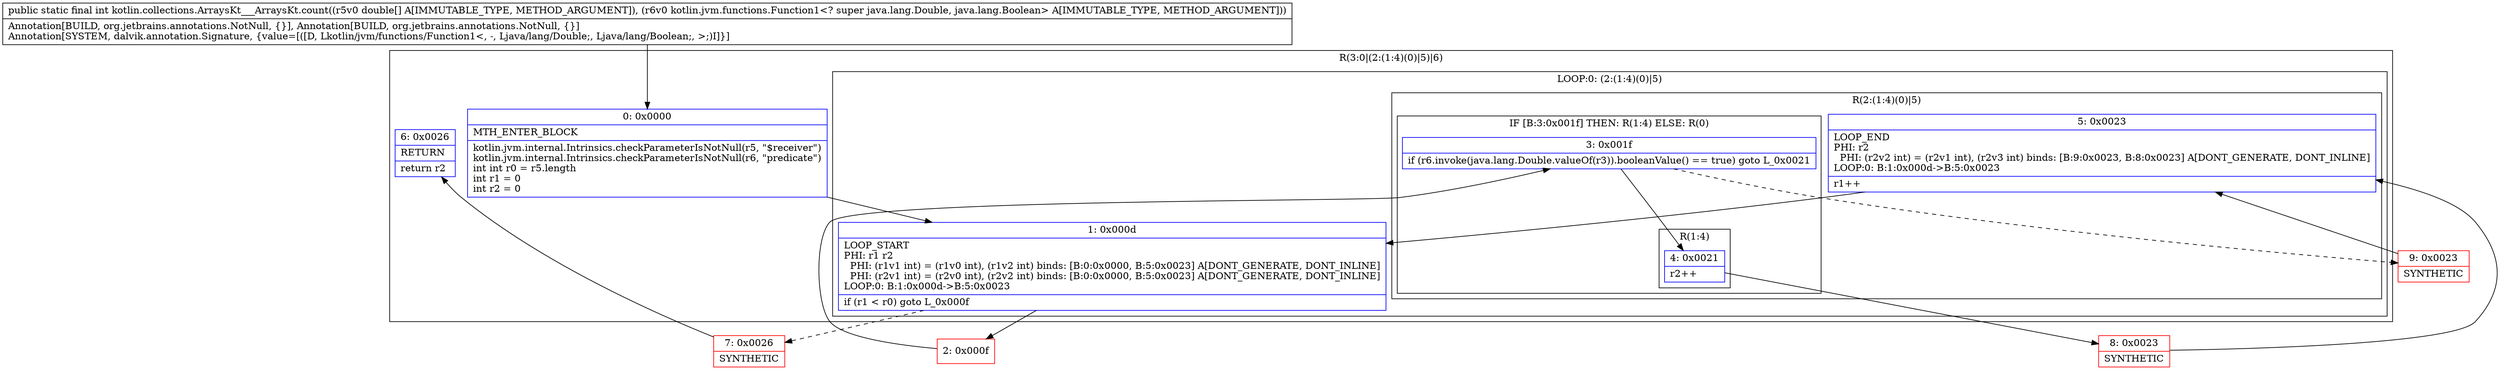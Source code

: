 digraph "CFG forkotlin.collections.ArraysKt___ArraysKt.count([DLkotlin\/jvm\/functions\/Function1;)I" {
subgraph cluster_Region_1355574992 {
label = "R(3:0|(2:(1:4)(0)|5)|6)";
node [shape=record,color=blue];
Node_0 [shape=record,label="{0\:\ 0x0000|MTH_ENTER_BLOCK\l|kotlin.jvm.internal.Intrinsics.checkParameterIsNotNull(r5, \"$receiver\")\lkotlin.jvm.internal.Intrinsics.checkParameterIsNotNull(r6, \"predicate\")\lint int r0 = r5.length\lint r1 = 0\lint r2 = 0\l}"];
subgraph cluster_LoopRegion_799414692 {
label = "LOOP:0: (2:(1:4)(0)|5)";
node [shape=record,color=blue];
Node_1 [shape=record,label="{1\:\ 0x000d|LOOP_START\lPHI: r1 r2 \l  PHI: (r1v1 int) = (r1v0 int), (r1v2 int) binds: [B:0:0x0000, B:5:0x0023] A[DONT_GENERATE, DONT_INLINE]\l  PHI: (r2v1 int) = (r2v0 int), (r2v2 int) binds: [B:0:0x0000, B:5:0x0023] A[DONT_GENERATE, DONT_INLINE]\lLOOP:0: B:1:0x000d\-\>B:5:0x0023\l|if (r1 \< r0) goto L_0x000f\l}"];
subgraph cluster_Region_989800339 {
label = "R(2:(1:4)(0)|5)";
node [shape=record,color=blue];
subgraph cluster_IfRegion_242721493 {
label = "IF [B:3:0x001f] THEN: R(1:4) ELSE: R(0)";
node [shape=record,color=blue];
Node_3 [shape=record,label="{3\:\ 0x001f|if (r6.invoke(java.lang.Double.valueOf(r3)).booleanValue() == true) goto L_0x0021\l}"];
subgraph cluster_Region_835749487 {
label = "R(1:4)";
node [shape=record,color=blue];
Node_4 [shape=record,label="{4\:\ 0x0021|r2++\l}"];
}
subgraph cluster_Region_1424681218 {
label = "R(0)";
node [shape=record,color=blue];
}
}
Node_5 [shape=record,label="{5\:\ 0x0023|LOOP_END\lPHI: r2 \l  PHI: (r2v2 int) = (r2v1 int), (r2v3 int) binds: [B:9:0x0023, B:8:0x0023] A[DONT_GENERATE, DONT_INLINE]\lLOOP:0: B:1:0x000d\-\>B:5:0x0023\l|r1++\l}"];
}
}
Node_6 [shape=record,label="{6\:\ 0x0026|RETURN\l|return r2\l}"];
}
Node_2 [shape=record,color=red,label="{2\:\ 0x000f}"];
Node_7 [shape=record,color=red,label="{7\:\ 0x0026|SYNTHETIC\l}"];
Node_8 [shape=record,color=red,label="{8\:\ 0x0023|SYNTHETIC\l}"];
Node_9 [shape=record,color=red,label="{9\:\ 0x0023|SYNTHETIC\l}"];
MethodNode[shape=record,label="{public static final int kotlin.collections.ArraysKt___ArraysKt.count((r5v0 double[] A[IMMUTABLE_TYPE, METHOD_ARGUMENT]), (r6v0 kotlin.jvm.functions.Function1\<? super java.lang.Double, java.lang.Boolean\> A[IMMUTABLE_TYPE, METHOD_ARGUMENT]))  | Annotation[BUILD, org.jetbrains.annotations.NotNull, \{\}], Annotation[BUILD, org.jetbrains.annotations.NotNull, \{\}]\lAnnotation[SYSTEM, dalvik.annotation.Signature, \{value=[([D, Lkotlin\/jvm\/functions\/Function1\<, \-, Ljava\/lang\/Double;, Ljava\/lang\/Boolean;, \>;)I]\}]\l}"];
MethodNode -> Node_0;
Node_0 -> Node_1;
Node_1 -> Node_2;
Node_1 -> Node_7[style=dashed];
Node_3 -> Node_4;
Node_3 -> Node_9[style=dashed];
Node_4 -> Node_8;
Node_5 -> Node_1;
Node_2 -> Node_3;
Node_7 -> Node_6;
Node_8 -> Node_5;
Node_9 -> Node_5;
}

